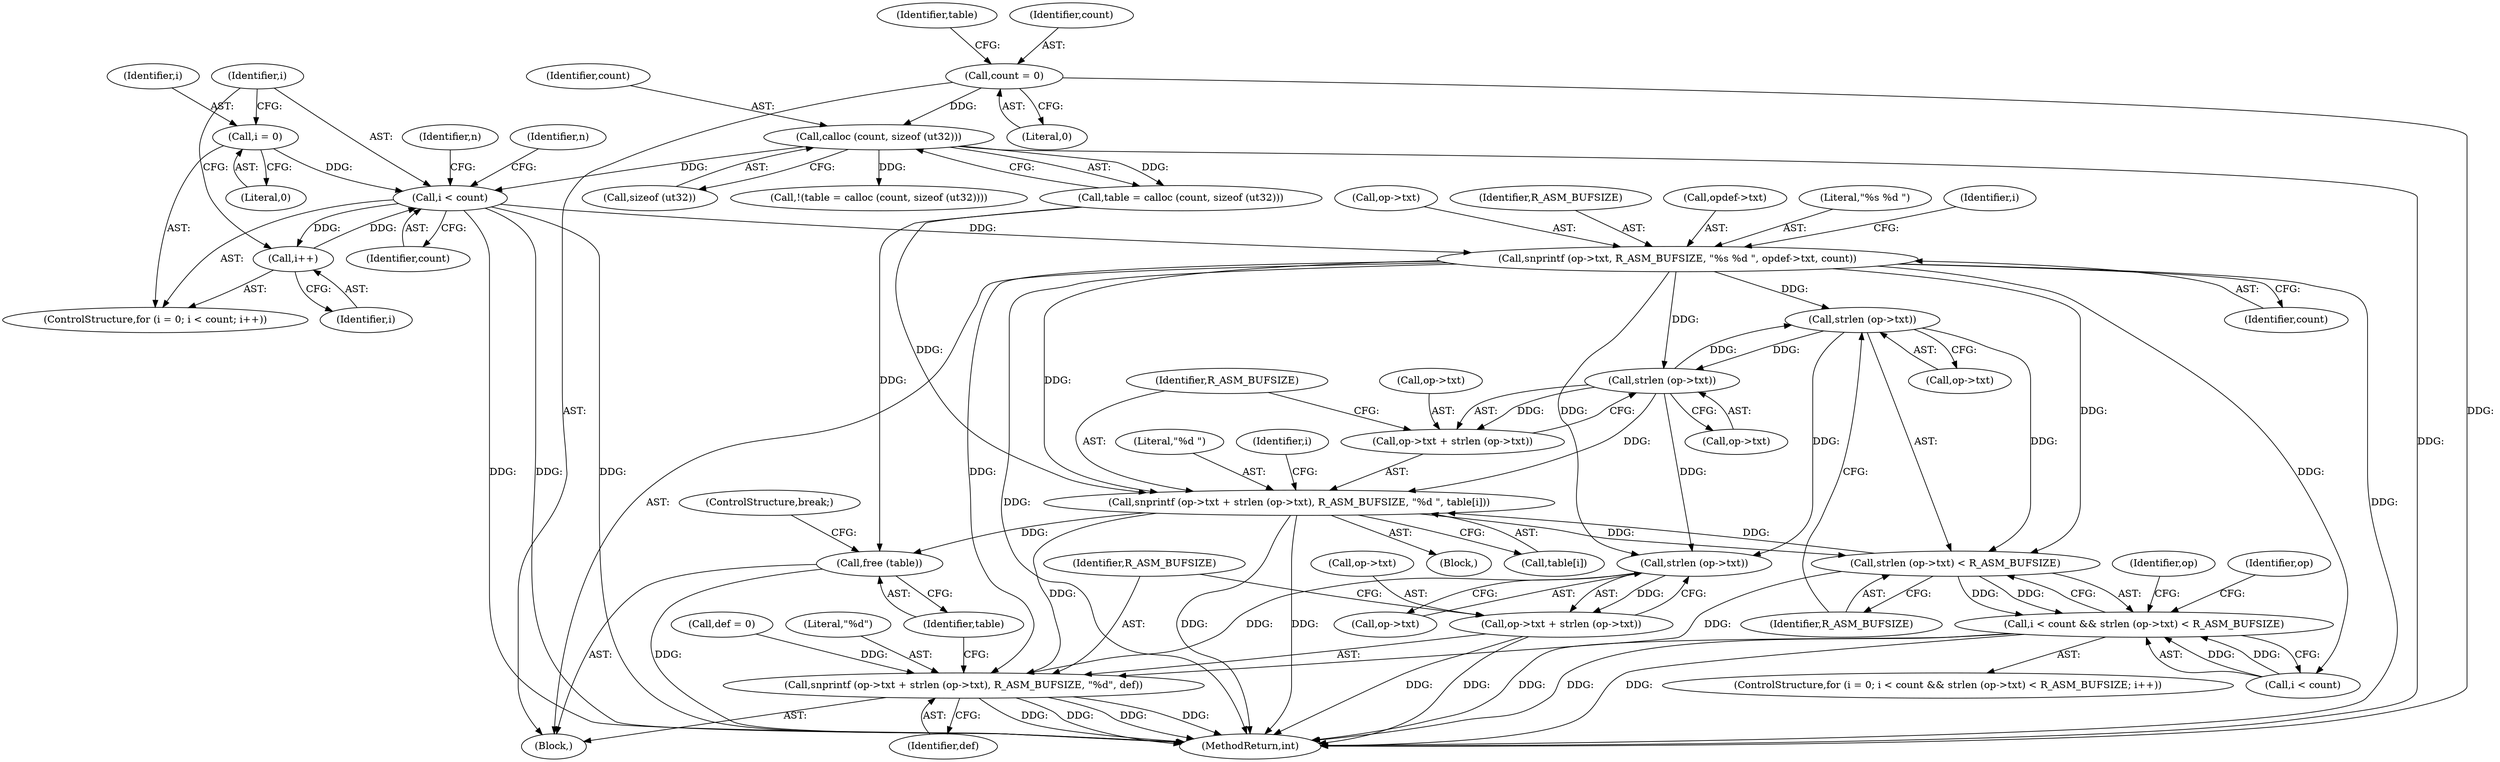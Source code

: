 digraph "0_radare2_52b1526443c1f433087928291d1c3d37a5600515@API" {
"1000578" [label="(Call,strlen (op->txt))"];
"1000559" [label="(Call,snprintf (op->txt, R_ASM_BUFSIZE, \"%s %d \", opdef->txt, count))"];
"1000491" [label="(Call,i < count)"];
"1000488" [label="(Call,i = 0)"];
"1000494" [label="(Call,i++)"];
"1000473" [label="(Call,calloc (count, sizeof (ut32)))"];
"1000436" [label="(Call,count = 0)"];
"1000591" [label="(Call,strlen (op->txt))"];
"1000578" [label="(Call,strlen (op->txt))"];
"1000577" [label="(Call,strlen (op->txt) < R_ASM_BUFSIZE)"];
"1000573" [label="(Call,i < count && strlen (op->txt) < R_ASM_BUFSIZE)"];
"1000586" [label="(Call,snprintf (op->txt + strlen (op->txt), R_ASM_BUFSIZE, \"%d \", table[i]))"];
"1000600" [label="(Call,snprintf (op->txt + strlen (op->txt), R_ASM_BUFSIZE, \"%d\", def))"];
"1000612" [label="(Call,free (table))"];
"1000605" [label="(Call,strlen (op->txt))"];
"1000601" [label="(Call,op->txt + strlen (op->txt))"];
"1000587" [label="(Call,op->txt + strlen (op->txt))"];
"1000573" [label="(Call,i < count && strlen (op->txt) < R_ASM_BUFSIZE)"];
"1000596" [label="(Literal,\"%d \")"];
"1000441" [label="(Identifier,table)"];
"1000491" [label="(Call,i < count)"];
"1000603" [label="(Identifier,op)"];
"1000584" [label="(Identifier,i)"];
"1000487" [label="(ControlStructure,for (i = 0; i < count; i++))"];
"1000586" [label="(Call,snprintf (op->txt + strlen (op->txt), R_ASM_BUFSIZE, \"%d \", table[i]))"];
"1000498" [label="(Identifier,n)"];
"1001073" [label="(MethodReturn,int)"];
"1000438" [label="(Literal,0)"];
"1000494" [label="(Call,i++)"];
"1000473" [label="(Call,calloc (count, sizeof (ut32)))"];
"1000585" [label="(Block,)"];
"1000495" [label="(Identifier,i)"];
"1000597" [label="(Call,table[i])"];
"1000559" [label="(Call,snprintf (op->txt, R_ASM_BUFSIZE, \"%s %d \", opdef->txt, count))"];
"1000436" [label="(Call,count = 0)"];
"1000563" [label="(Identifier,R_ASM_BUFSIZE)"];
"1000609" [label="(Identifier,R_ASM_BUFSIZE)"];
"1000591" [label="(Call,strlen (op->txt))"];
"1000613" [label="(Identifier,table)"];
"1000437" [label="(Identifier,count)"];
"1000488" [label="(Call,i = 0)"];
"1000578" [label="(Call,strlen (op->txt))"];
"1000605" [label="(Call,strlen (op->txt))"];
"1000611" [label="(Identifier,def)"];
"1000606" [label="(Call,op->txt)"];
"1000434" [label="(Block,)"];
"1000568" [label="(Identifier,count)"];
"1000589" [label="(Identifier,op)"];
"1000565" [label="(Call,opdef->txt)"];
"1000602" [label="(Call,op->txt)"];
"1000564" [label="(Literal,\"%s %d \")"];
"1000574" [label="(Call,i < count)"];
"1000588" [label="(Call,op->txt)"];
"1000595" [label="(Identifier,R_ASM_BUFSIZE)"];
"1000471" [label="(Call,table = calloc (count, sizeof (ut32)))"];
"1000569" [label="(ControlStructure,for (i = 0; i < count && strlen (op->txt) < R_ASM_BUFSIZE; i++))"];
"1000571" [label="(Identifier,i)"];
"1000528" [label="(Identifier,n)"];
"1000582" [label="(Identifier,R_ASM_BUFSIZE)"];
"1000579" [label="(Call,op->txt)"];
"1000475" [label="(Call,sizeof (ut32))"];
"1000470" [label="(Call,!(table = calloc (count, sizeof (ut32))))"];
"1000474" [label="(Identifier,count)"];
"1000587" [label="(Call,op->txt + strlen (op->txt))"];
"1000612" [label="(Call,free (table))"];
"1000490" [label="(Literal,0)"];
"1000560" [label="(Call,op->txt)"];
"1000444" [label="(Call,def = 0)"];
"1000592" [label="(Call,op->txt)"];
"1000493" [label="(Identifier,count)"];
"1000492" [label="(Identifier,i)"];
"1000610" [label="(Literal,\"%d\")"];
"1000489" [label="(Identifier,i)"];
"1000600" [label="(Call,snprintf (op->txt + strlen (op->txt), R_ASM_BUFSIZE, \"%d\", def))"];
"1000614" [label="(ControlStructure,break;)"];
"1000601" [label="(Call,op->txt + strlen (op->txt))"];
"1000577" [label="(Call,strlen (op->txt) < R_ASM_BUFSIZE)"];
"1000578" -> "1000577"  [label="AST: "];
"1000578" -> "1000579"  [label="CFG: "];
"1000579" -> "1000578"  [label="AST: "];
"1000582" -> "1000578"  [label="CFG: "];
"1000578" -> "1000577"  [label="DDG: "];
"1000559" -> "1000578"  [label="DDG: "];
"1000591" -> "1000578"  [label="DDG: "];
"1000578" -> "1000591"  [label="DDG: "];
"1000578" -> "1000605"  [label="DDG: "];
"1000559" -> "1000434"  [label="AST: "];
"1000559" -> "1000568"  [label="CFG: "];
"1000560" -> "1000559"  [label="AST: "];
"1000563" -> "1000559"  [label="AST: "];
"1000564" -> "1000559"  [label="AST: "];
"1000565" -> "1000559"  [label="AST: "];
"1000568" -> "1000559"  [label="AST: "];
"1000571" -> "1000559"  [label="CFG: "];
"1000559" -> "1001073"  [label="DDG: "];
"1000559" -> "1001073"  [label="DDG: "];
"1000491" -> "1000559"  [label="DDG: "];
"1000559" -> "1000574"  [label="DDG: "];
"1000559" -> "1000577"  [label="DDG: "];
"1000559" -> "1000591"  [label="DDG: "];
"1000559" -> "1000586"  [label="DDG: "];
"1000559" -> "1000605"  [label="DDG: "];
"1000559" -> "1000600"  [label="DDG: "];
"1000491" -> "1000487"  [label="AST: "];
"1000491" -> "1000493"  [label="CFG: "];
"1000492" -> "1000491"  [label="AST: "];
"1000493" -> "1000491"  [label="AST: "];
"1000498" -> "1000491"  [label="CFG: "];
"1000528" -> "1000491"  [label="CFG: "];
"1000491" -> "1001073"  [label="DDG: "];
"1000491" -> "1001073"  [label="DDG: "];
"1000491" -> "1001073"  [label="DDG: "];
"1000488" -> "1000491"  [label="DDG: "];
"1000494" -> "1000491"  [label="DDG: "];
"1000473" -> "1000491"  [label="DDG: "];
"1000491" -> "1000494"  [label="DDG: "];
"1000488" -> "1000487"  [label="AST: "];
"1000488" -> "1000490"  [label="CFG: "];
"1000489" -> "1000488"  [label="AST: "];
"1000490" -> "1000488"  [label="AST: "];
"1000492" -> "1000488"  [label="CFG: "];
"1000494" -> "1000487"  [label="AST: "];
"1000494" -> "1000495"  [label="CFG: "];
"1000495" -> "1000494"  [label="AST: "];
"1000492" -> "1000494"  [label="CFG: "];
"1000473" -> "1000471"  [label="AST: "];
"1000473" -> "1000475"  [label="CFG: "];
"1000474" -> "1000473"  [label="AST: "];
"1000475" -> "1000473"  [label="AST: "];
"1000471" -> "1000473"  [label="CFG: "];
"1000473" -> "1001073"  [label="DDG: "];
"1000473" -> "1000470"  [label="DDG: "];
"1000473" -> "1000471"  [label="DDG: "];
"1000436" -> "1000473"  [label="DDG: "];
"1000436" -> "1000434"  [label="AST: "];
"1000436" -> "1000438"  [label="CFG: "];
"1000437" -> "1000436"  [label="AST: "];
"1000438" -> "1000436"  [label="AST: "];
"1000441" -> "1000436"  [label="CFG: "];
"1000436" -> "1001073"  [label="DDG: "];
"1000591" -> "1000587"  [label="AST: "];
"1000591" -> "1000592"  [label="CFG: "];
"1000592" -> "1000591"  [label="AST: "];
"1000587" -> "1000591"  [label="CFG: "];
"1000591" -> "1000586"  [label="DDG: "];
"1000591" -> "1000587"  [label="DDG: "];
"1000591" -> "1000605"  [label="DDG: "];
"1000577" -> "1000573"  [label="AST: "];
"1000577" -> "1000582"  [label="CFG: "];
"1000582" -> "1000577"  [label="AST: "];
"1000573" -> "1000577"  [label="CFG: "];
"1000577" -> "1000573"  [label="DDG: "];
"1000577" -> "1000573"  [label="DDG: "];
"1000586" -> "1000577"  [label="DDG: "];
"1000577" -> "1000586"  [label="DDG: "];
"1000577" -> "1000600"  [label="DDG: "];
"1000573" -> "1000569"  [label="AST: "];
"1000573" -> "1000574"  [label="CFG: "];
"1000574" -> "1000573"  [label="AST: "];
"1000589" -> "1000573"  [label="CFG: "];
"1000603" -> "1000573"  [label="CFG: "];
"1000573" -> "1001073"  [label="DDG: "];
"1000573" -> "1001073"  [label="DDG: "];
"1000573" -> "1001073"  [label="DDG: "];
"1000574" -> "1000573"  [label="DDG: "];
"1000574" -> "1000573"  [label="DDG: "];
"1000586" -> "1000585"  [label="AST: "];
"1000586" -> "1000597"  [label="CFG: "];
"1000587" -> "1000586"  [label="AST: "];
"1000595" -> "1000586"  [label="AST: "];
"1000596" -> "1000586"  [label="AST: "];
"1000597" -> "1000586"  [label="AST: "];
"1000584" -> "1000586"  [label="CFG: "];
"1000586" -> "1001073"  [label="DDG: "];
"1000586" -> "1001073"  [label="DDG: "];
"1000471" -> "1000586"  [label="DDG: "];
"1000586" -> "1000600"  [label="DDG: "];
"1000586" -> "1000612"  [label="DDG: "];
"1000600" -> "1000434"  [label="AST: "];
"1000600" -> "1000611"  [label="CFG: "];
"1000601" -> "1000600"  [label="AST: "];
"1000609" -> "1000600"  [label="AST: "];
"1000610" -> "1000600"  [label="AST: "];
"1000611" -> "1000600"  [label="AST: "];
"1000613" -> "1000600"  [label="CFG: "];
"1000600" -> "1001073"  [label="DDG: "];
"1000600" -> "1001073"  [label="DDG: "];
"1000600" -> "1001073"  [label="DDG: "];
"1000600" -> "1001073"  [label="DDG: "];
"1000605" -> "1000600"  [label="DDG: "];
"1000444" -> "1000600"  [label="DDG: "];
"1000612" -> "1000434"  [label="AST: "];
"1000612" -> "1000613"  [label="CFG: "];
"1000613" -> "1000612"  [label="AST: "];
"1000614" -> "1000612"  [label="CFG: "];
"1000612" -> "1001073"  [label="DDG: "];
"1000471" -> "1000612"  [label="DDG: "];
"1000605" -> "1000601"  [label="AST: "];
"1000605" -> "1000606"  [label="CFG: "];
"1000606" -> "1000605"  [label="AST: "];
"1000601" -> "1000605"  [label="CFG: "];
"1000605" -> "1000601"  [label="DDG: "];
"1000602" -> "1000601"  [label="AST: "];
"1000609" -> "1000601"  [label="CFG: "];
"1000601" -> "1001073"  [label="DDG: "];
"1000601" -> "1001073"  [label="DDG: "];
"1000588" -> "1000587"  [label="AST: "];
"1000595" -> "1000587"  [label="CFG: "];
}
